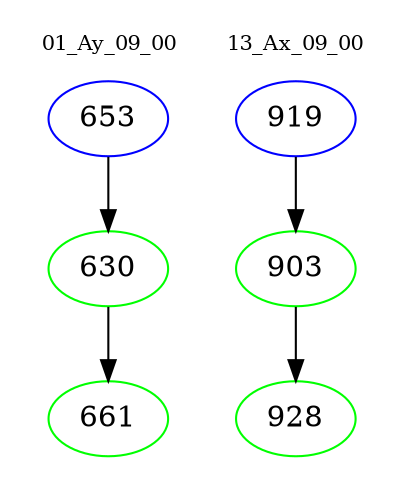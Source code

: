 digraph{
subgraph cluster_0 {
color = white
label = "01_Ay_09_00";
fontsize=10;
T0_653 [label="653", color="blue"]
T0_653 -> T0_630 [color="black"]
T0_630 [label="630", color="green"]
T0_630 -> T0_661 [color="black"]
T0_661 [label="661", color="green"]
}
subgraph cluster_1 {
color = white
label = "13_Ax_09_00";
fontsize=10;
T1_919 [label="919", color="blue"]
T1_919 -> T1_903 [color="black"]
T1_903 [label="903", color="green"]
T1_903 -> T1_928 [color="black"]
T1_928 [label="928", color="green"]
}
}
